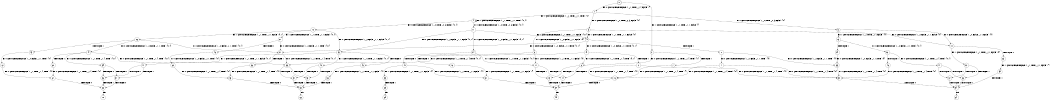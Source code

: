 digraph BCG {
size = "7, 10.5";
center = TRUE;
node [shape = circle];
0 [peripheries = 2];
0 -> 1 [label = "EX !0 !ATOMIC_EXCH_BRANCH (1, +1, TRUE, +1, 4, FALSE) !{}"];
0 -> 2 [label = "EX !1 !ATOMIC_EXCH_BRANCH (1, +1, TRUE, +1, 1, FALSE) !{}"];
1 -> 3 [label = "EX !0 !ATOMIC_EXCH_BRANCH (1, +0, TRUE, +0, 3, FALSE) !{0}"];
1 -> 4 [label = "EX !1 !ATOMIC_EXCH_BRANCH (1, +1, TRUE, +1, 1, TRUE) !{0}"];
1 -> 5 [label = "EX !0 !ATOMIC_EXCH_BRANCH (1, +0, TRUE, +0, 3, FALSE) !{0}"];
2 -> 6 [label = "EX !0 !ATOMIC_EXCH_BRANCH (1, +1, TRUE, +1, 4, TRUE) !{1}"];
2 -> 7 [label = "TERMINATE !1"];
3 -> 8 [label = "EX !0 !ATOMIC_EXCH_BRANCH (1, +0, FALSE, +1, 1, FALSE) !{0}"];
3 -> 9 [label = "EX !1 !ATOMIC_EXCH_BRANCH (1, +1, TRUE, +1, 1, FALSE) !{0}"];
3 -> 10 [label = "EX !0 !ATOMIC_EXCH_BRANCH (1, +0, FALSE, +1, 1, FALSE) !{0}"];
4 -> 11 [label = "EX !0 !ATOMIC_EXCH_BRANCH (1, +0, TRUE, +0, 3, FALSE) !{0, 1}"];
4 -> 4 [label = "EX !1 !ATOMIC_EXCH_BRANCH (1, +1, TRUE, +1, 1, TRUE) !{0, 1}"];
4 -> 12 [label = "EX !0 !ATOMIC_EXCH_BRANCH (1, +0, TRUE, +0, 3, FALSE) !{0, 1}"];
5 -> 13 [label = "EX !1 !ATOMIC_EXCH_BRANCH (1, +1, TRUE, +1, 1, FALSE) !{0}"];
5 -> 10 [label = "EX !0 !ATOMIC_EXCH_BRANCH (1, +0, FALSE, +1, 1, FALSE) !{0}"];
6 -> 14 [label = "TERMINATE !0"];
6 -> 15 [label = "TERMINATE !1"];
7 -> 16 [label = "EX !0 !ATOMIC_EXCH_BRANCH (1, +1, TRUE, +1, 4, TRUE) !{}"];
8 -> 17 [label = "EX !1 !ATOMIC_EXCH_BRANCH (1, +1, TRUE, +1, 1, FALSE) !{0}"];
8 -> 18 [label = "TERMINATE !0"];
9 -> 19 [label = "EX !0 !ATOMIC_EXCH_BRANCH (1, +0, FALSE, +1, 1, TRUE) !{0, 1}"];
9 -> 20 [label = "TERMINATE !1"];
9 -> 21 [label = "EX !0 !ATOMIC_EXCH_BRANCH (1, +0, FALSE, +1, 1, TRUE) !{0, 1}"];
10 -> 22 [label = "EX !1 !ATOMIC_EXCH_BRANCH (1, +1, TRUE, +1, 1, FALSE) !{0}"];
10 -> 23 [label = "TERMINATE !0"];
11 -> 24 [label = "EX !0 !ATOMIC_EXCH_BRANCH (1, +0, FALSE, +1, 1, FALSE) !{0, 1}"];
11 -> 9 [label = "EX !1 !ATOMIC_EXCH_BRANCH (1, +1, TRUE, +1, 1, FALSE) !{0, 1}"];
11 -> 25 [label = "EX !0 !ATOMIC_EXCH_BRANCH (1, +0, FALSE, +1, 1, FALSE) !{0, 1}"];
12 -> 26 [label = "EX !1 !ATOMIC_EXCH_BRANCH (1, +1, TRUE, +1, 1, FALSE) !{0, 1}"];
12 -> 25 [label = "EX !0 !ATOMIC_EXCH_BRANCH (1, +0, FALSE, +1, 1, FALSE) !{0, 1}"];
12 -> 27 [label = "EX !1 !ATOMIC_EXCH_BRANCH (1, +1, TRUE, +1, 1, FALSE) !{0, 1}"];
13 -> 28 [label = "EX !0 !ATOMIC_EXCH_BRANCH (1, +0, FALSE, +1, 1, TRUE) !{0, 1}"];
13 -> 29 [label = "TERMINATE !1"];
14 -> 30 [label = "TERMINATE !1"];
15 -> 30 [label = "TERMINATE !0"];
16 -> 30 [label = "TERMINATE !0"];
17 -> 14 [label = "TERMINATE !0"];
17 -> 15 [label = "TERMINATE !1"];
18 -> 31 [label = "EX !1 !ATOMIC_EXCH_BRANCH (1, +1, TRUE, +1, 1, FALSE) !{}"];
19 -> 6 [label = "EX !0 !ATOMIC_EXCH_BRANCH (1, +1, TRUE, +1, 4, TRUE) !{0, 1}"];
19 -> 32 [label = "TERMINATE !1"];
19 -> 33 [label = "EX !0 !ATOMIC_EXCH_BRANCH (1, +1, TRUE, +1, 4, TRUE) !{0, 1}"];
20 -> 34 [label = "EX !0 !ATOMIC_EXCH_BRANCH (1, +0, FALSE, +1, 1, TRUE) !{0}"];
20 -> 35 [label = "EX !0 !ATOMIC_EXCH_BRANCH (1, +0, FALSE, +1, 1, TRUE) !{0}"];
21 -> 33 [label = "EX !0 !ATOMIC_EXCH_BRANCH (1, +1, TRUE, +1, 4, TRUE) !{0, 1}"];
21 -> 36 [label = "TERMINATE !1"];
22 -> 37 [label = "TERMINATE !0"];
22 -> 38 [label = "TERMINATE !1"];
23 -> 39 [label = "EX !1 !ATOMIC_EXCH_BRANCH (1, +1, TRUE, +1, 1, FALSE) !{}"];
24 -> 17 [label = "EX !1 !ATOMIC_EXCH_BRANCH (1, +1, TRUE, +1, 1, FALSE) !{0, 1}"];
24 -> 40 [label = "TERMINATE !0"];
25 -> 41 [label = "EX !1 !ATOMIC_EXCH_BRANCH (1, +1, TRUE, +1, 1, FALSE) !{0, 1}"];
25 -> 42 [label = "EX !1 !ATOMIC_EXCH_BRANCH (1, +1, TRUE, +1, 1, FALSE) !{0, 1}"];
25 -> 43 [label = "TERMINATE !0"];
26 -> 44 [label = "EX !0 !ATOMIC_EXCH_BRANCH (1, +0, FALSE, +1, 1, TRUE) !{0, 1}"];
26 -> 45 [label = "TERMINATE !1"];
26 -> 21 [label = "EX !0 !ATOMIC_EXCH_BRANCH (1, +0, FALSE, +1, 1, TRUE) !{0, 1}"];
27 -> 21 [label = "EX !0 !ATOMIC_EXCH_BRANCH (1, +0, FALSE, +1, 1, TRUE) !{0, 1}"];
27 -> 46 [label = "TERMINATE !1"];
28 -> 47 [label = "EX !0 !ATOMIC_EXCH_BRANCH (1, +1, TRUE, +1, 4, TRUE) !{0, 1}"];
28 -> 48 [label = "TERMINATE !1"];
29 -> 35 [label = "EX !0 !ATOMIC_EXCH_BRANCH (1, +0, FALSE, +1, 1, TRUE) !{0}"];
30 -> 49 [label = "exit"];
31 -> 30 [label = "TERMINATE !1"];
32 -> 16 [label = "EX !0 !ATOMIC_EXCH_BRANCH (1, +1, TRUE, +1, 4, TRUE) !{0}"];
32 -> 50 [label = "EX !0 !ATOMIC_EXCH_BRANCH (1, +1, TRUE, +1, 4, TRUE) !{0}"];
33 -> 51 [label = "TERMINATE !0"];
33 -> 52 [label = "TERMINATE !1"];
34 -> 16 [label = "EX !0 !ATOMIC_EXCH_BRANCH (1, +1, TRUE, +1, 4, TRUE) !{0}"];
34 -> 50 [label = "EX !0 !ATOMIC_EXCH_BRANCH (1, +1, TRUE, +1, 4, TRUE) !{0}"];
35 -> 50 [label = "EX !0 !ATOMIC_EXCH_BRANCH (1, +1, TRUE, +1, 4, TRUE) !{0}"];
36 -> 53 [label = "EX !0 !ATOMIC_EXCH_BRANCH (1, +1, TRUE, +1, 4, TRUE) !{0}"];
37 -> 54 [label = "TERMINATE !1"];
38 -> 54 [label = "TERMINATE !0"];
39 -> 54 [label = "TERMINATE !1"];
40 -> 31 [label = "EX !1 !ATOMIC_EXCH_BRANCH (1, +1, TRUE, +1, 1, FALSE) !{1}"];
40 -> 55 [label = "EX !1 !ATOMIC_EXCH_BRANCH (1, +1, TRUE, +1, 1, FALSE) !{1}"];
41 -> 56 [label = "TERMINATE !0"];
41 -> 57 [label = "TERMINATE !1"];
42 -> 51 [label = "TERMINATE !0"];
42 -> 52 [label = "TERMINATE !1"];
43 -> 58 [label = "EX !1 !ATOMIC_EXCH_BRANCH (1, +1, TRUE, +1, 1, FALSE) !{1}"];
44 -> 59 [label = "EX !0 !ATOMIC_EXCH_BRANCH (1, +1, TRUE, +1, 4, TRUE) !{0, 1}"];
44 -> 60 [label = "TERMINATE !1"];
44 -> 33 [label = "EX !0 !ATOMIC_EXCH_BRANCH (1, +1, TRUE, +1, 4, TRUE) !{0, 1}"];
45 -> 61 [label = "EX !0 !ATOMIC_EXCH_BRANCH (1, +0, FALSE, +1, 1, TRUE) !{0}"];
46 -> 62 [label = "EX !0 !ATOMIC_EXCH_BRANCH (1, +0, FALSE, +1, 1, TRUE) !{0}"];
47 -> 37 [label = "TERMINATE !0"];
47 -> 38 [label = "TERMINATE !1"];
48 -> 50 [label = "EX !0 !ATOMIC_EXCH_BRANCH (1, +1, TRUE, +1, 4, TRUE) !{0}"];
50 -> 54 [label = "TERMINATE !0"];
51 -> 63 [label = "TERMINATE !1"];
52 -> 63 [label = "TERMINATE !0"];
53 -> 63 [label = "TERMINATE !0"];
54 -> 64 [label = "exit"];
55 -> 65 [label = "TERMINATE !1"];
56 -> 66 [label = "TERMINATE !1"];
57 -> 66 [label = "TERMINATE !0"];
58 -> 63 [label = "TERMINATE !1"];
59 -> 56 [label = "TERMINATE !0"];
59 -> 57 [label = "TERMINATE !1"];
60 -> 67 [label = "EX !0 !ATOMIC_EXCH_BRANCH (1, +1, TRUE, +1, 4, TRUE) !{0}"];
61 -> 67 [label = "EX !0 !ATOMIC_EXCH_BRANCH (1, +1, TRUE, +1, 4, TRUE) !{0}"];
62 -> 53 [label = "EX !0 !ATOMIC_EXCH_BRANCH (1, +1, TRUE, +1, 4, TRUE) !{0}"];
63 -> 68 [label = "exit"];
65 -> 69 [label = "exit"];
66 -> 70 [label = "exit"];
67 -> 66 [label = "TERMINATE !0"];
}
